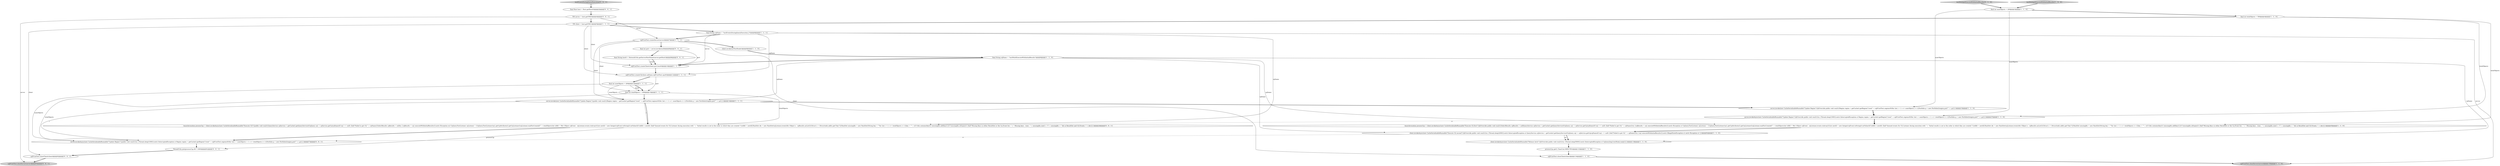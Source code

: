 digraph {
28 [style = filled, label = "AsyncInvocation processCqs = client.invokeAsync(new CacheSerializableRunnable(\"Execute CQ\"){public void run2(){QueryService cqService = getCache().getQueryService()CqQuery cq1 = cqService.getCq(cqName)if (cq1 == null) {fail(\"Failed to get CQ \" + cqName)}SelectResults cqResults = nulltry {cqResults = cq1.executeWithInitialResults()}catch (Exception ex) CqQueryTestListener cqListener = (CqQueryTestListener)cq1.getCqAttributes().getCqListener()cqListener.waitForCreated(\"\" + totalObjects)int oldId = 0for (Object cqEvent : cqListener.events.toArray()){int newId = new Integer(cqEvent.toString()).intValue()if (oldId > newId) {fail(\"Queued events for CQ Listener during execution with \" + \"Initial results is not in the order in which they are created.\")}oldId = newId}HashSet ids = new HashSet(cqListener.events)for (Object o : cqResults.asList()){Struct s = (Struct)oids.add(s.get(\"key\"))}HashSet missingIds = new HashSet()String key = \"\"for (int i = 1 i <= totalObjects i++){key = \"\" + iif (!(ids.contains(key))) {missingIds.add(key)}}if (!missingIds.isEmpty()) {fail(\"Missing Keys in either ResultSet or the Cq Event list. \" + \" Missing keys : (size : \" + missingIds.size() + \"(\" + missingIds + \" Ids in ResultSet and CQ Events :\" + ids)}}})@@@26@@@['0', '0', '1']", fillcolor = white, shape = ellipse image = "AAA0AAABBB3BBB"];
24 [style = filled, label = "testEventsDuringQueryExecution['0', '0', '1']", fillcolor = lightgray, shape = diamond image = "AAA0AAABBB3BBB"];
11 [style = filled, label = "final int numObjects = 200@@@3@@@['1', '1', '0']", fillcolor = white, shape = ellipse image = "AAA0AAABBB1BBB"];
0 [style = filled, label = "server.invoke(new CacheSerializableRunnable(\"Update Region\"){@Override public void run2(){Region region = getCache().getRegion(\"/root/\" + cqDUnitTest.regions(0()for (int i = 1 i <= numObjects i++){Portfolio p = new Portfolio(i)region.put(\"\" + i,p)}}})@@@15@@@['1', '1', '0']", fillcolor = white, shape = ellipse image = "AAA0AAABBB1BBB"];
6 [style = filled, label = "client.invoke(setTestHook())@@@8@@@['1', '1', '0']", fillcolor = white, shape = ellipse image = "AAA0AAABBB1BBB"];
13 [style = filled, label = "VM client = host.getVM(1)@@@5@@@['1', '1', '1']", fillcolor = white, shape = ellipse image = "AAA0AAABBB1BBB"];
26 [style = filled, label = "ThreadUtils.join(processCqs,60 * 1000)@@@91@@@['0', '0', '1']", fillcolor = white, shape = ellipse image = "AAA0AAABBB3BBB"];
12 [style = filled, label = "processCqs.get(1,TimeUnit.MINUTES)@@@133@@@['1', '1', '0']", fillcolor = white, shape = ellipse image = "AAA0AAABBB1BBB"];
27 [style = filled, label = "VM server = host.getVM(0)@@@4@@@['0', '0', '1']", fillcolor = white, shape = ellipse image = "AAA0AAABBB3BBB"];
30 [style = filled, label = "final String host0 = NetworkUtils.getServerHostName(server.getHost())@@@9@@@['0', '0', '1']", fillcolor = white, shape = ellipse image = "AAA0AAABBB3BBB"];
19 [style = filled, label = "server.invoke(new CacheSerializableRunnable(\"Update Region\"){public void run2(){Region region = getCache().getRegion(\"/root/\" + cqDUnitTest.regions(0()for (int i = 1 i <= numObjects i++){Portfolio p = new Portfolio(i)region.put(\"\" + i,p)}}})@@@14@@@['1', '1', '1']", fillcolor = white, shape = ellipse image = "AAA0AAABBB1BBB"];
5 [style = filled, label = "cqDUnitTest.createServer(server)@@@7@@@['1', '1', '1']", fillcolor = white, shape = ellipse image = "AAA0AAABBB1BBB"];
17 [style = filled, label = "final int totalObjects = 500@@@13@@@['1', '1', '1']", fillcolor = white, shape = ellipse image = "AAA0AAABBB1BBB"];
18 [style = filled, label = "final String cqName = \"testEventsDuringQueryExecution_0\"@@@6@@@['1', '1', '1']", fillcolor = white, shape = ellipse image = "AAA0AAABBB1BBB"];
2 [style = filled, label = "testMultipleExecuteWithInitialResults['1', '0', '0']", fillcolor = lightgray, shape = diamond image = "AAA0AAABBB1BBB"];
31 [style = filled, label = "cqDUnitTest.closeServer(server)@@@93@@@['0', '0', '1']", fillcolor = lightgray, shape = ellipse image = "AAA0AAABBB3BBB"];
14 [style = filled, label = "cqDUnitTest.createClient(client,port,host0)@@@10@@@['1', '1', '1']", fillcolor = white, shape = ellipse image = "AAA0AAABBB1BBB"];
20 [style = filled, label = "client.invokeAsync(new CacheSerializableRunnable(\"Release latch\"){@Override public void run2(){try {Thread.sleep(5000)}catch (InterruptedException e) CqQueryImpl.testHook.ready()}})@@@118@@@['1', '1', '0']", fillcolor = white, shape = ellipse image = "AAA0AAABBB1BBB"];
1 [style = filled, label = "cqDUnitTest.closeClient(client)@@@134@@@['1', '1', '0']", fillcolor = white, shape = ellipse image = "AAA0AAABBB1BBB"];
4 [style = filled, label = "cqDUnitTest.createCQ(client,cqName,cqDUnitTest.cqs(0()@@@11@@@['1', '1', '1']", fillcolor = white, shape = ellipse image = "AAA0AAABBB1BBB"];
23 [style = filled, label = "final int port = server.invoke(null)@@@8@@@['0', '0', '1']", fillcolor = white, shape = ellipse image = "AAA0AAABBB3BBB"];
8 [style = filled, label = "server.invokeAsync(new CacheSerializableRunnable(\"Update Region\"){@Override public void run2(){try {Thread.sleep(1000)}catch (InterruptedException e) Region region = getCache().getRegion(\"/root/\" + cqDUnitTest.regions(0()for (int i = numObjects + 1 i <= totalObjects i++){Portfolio p = new Portfolio(i)region.put(\"\" + i,p)}}})@@@27@@@['1', '1', '0']", fillcolor = white, shape = ellipse image = "AAA0AAABBB1BBB"];
15 [style = filled, label = "client.invokeAsync(new CacheSerializableRunnable(\"Execute CQ second\"){@Override public void run2(){try {Thread.sleep(2000)}catch (InterruptedException e) QueryService cqService = getCache().getQueryService()CqQuery cq1 = cqService.getCq(cqName)if (cq1 == null) {fail(\"Failed to get CQ \" + cqName)}try {cq1.executeWithInitialResults()}catch (IllegalStateException e) catch (Exception e) }})@@@92@@@['1', '1', '0']", fillcolor = white, shape = ellipse image = "AAA0AAABBB1BBB"];
22 [style = filled, label = "cqDUnitTest.closeClient(client)@@@92@@@['0', '0', '1']", fillcolor = white, shape = ellipse image = "AAA0AAABBB3BBB"];
29 [style = filled, label = "final Host host = Host.getHost(0)@@@3@@@['0', '0', '1']", fillcolor = white, shape = ellipse image = "AAA0AAABBB3BBB"];
21 [style = filled, label = "testMultipleExecuteWithInitialResults['0', '1', '0']", fillcolor = lightgray, shape = diamond image = "AAA0AAABBB2BBB"];
10 [style = filled, label = "AsyncInvocation processCqs = client.invokeAsync(new CacheSerializableRunnable(\"Execute CQ first\"){@Override public void run2(){SelectResults cqResults = nullQueryService cqService = getCache().getQueryService()CqQuery cq1 = cqService.getCq(cqName)if (cq1 == null) {fail(\"Failed to get CQ \" + cqName)}try {cqResults = cq1.executeWithInitialResults()}catch (Exception e) CqQueryTestListener cqListener = (CqQueryTestListener)cq1.getCqAttributes().getCqListener()cqListener.waitForCreated(\"\" + totalObjects)int oldId = 0for (Object cqEvent : cqListener.events.toArray()){int newId = new Integer(cqEvent.toString()).intValue()if (oldId > newId) {fail(\"Queued events for CQ Listener during execution with \" + \"Initial results is not in the order in which they are created.\")}oldId = newId}HashSet ids = new HashSet(cqListener.events)for (Object o : cqResults.asList()){Struct s = (Struct)oids.add(s.get(\"key\"))}HashSet missingIds = new HashSet()String key = \"\"for (int i = 1 i <= totalObjects i++){key = \"\" + iif (!(ids.contains(key))) {missingIds.add(key)}}if (!missingIds.isEmpty()) {fail(\"Missing Keys in either ResultSet or the Cq Event list. \" + \" Missing keys : (size : \" + missingIds.size() + \"(\" + missingIds + \" Ids in ResultSet and CQ Events :\" + ids)}}})@@@45@@@['1', '1', '0']", fillcolor = white, shape = ellipse image = "AAA0AAABBB1BBB"];
3 [style = filled, label = "final int totalObjects = 500@@@4@@@['1', '1', '0']", fillcolor = white, shape = ellipse image = "AAA0AAABBB1BBB"];
25 [style = filled, label = "server.invokeAsync(new CacheSerializableRunnable(\"Update Region\"){public void run2(){try {Thread.sleep(1000)}catch (InterruptedException e) Region region = getCache().getRegion(\"/root/\" + cqDUnitTest.regions(0()for (int i = numObjects + 1 i <= totalObjects i++){Portfolio p = new Portfolio(i)region.put(\"\" + i,p)}}})@@@73@@@['0', '0', '1']", fillcolor = white, shape = ellipse image = "AAA0AAABBB3BBB"];
9 [style = filled, label = "final String cqName = \"testMultiExecuteWithInitialResults\"@@@9@@@['1', '1', '0']", fillcolor = white, shape = ellipse image = "AAA0AAABBB1BBB"];
7 [style = filled, label = "final int numObjects = 200@@@12@@@['1', '1', '1']", fillcolor = white, shape = ellipse image = "AAA0AAABBB1BBB"];
16 [style = filled, label = "cqDUnitTest.closeServer(server)@@@135@@@['1', '1', '0']", fillcolor = lightgray, shape = ellipse image = "AAA0AAABBB1BBB"];
23->30 [style = bold, label=""];
3->8 [style = solid, label="totalObjects"];
21->11 [style = bold, label=""];
11->3 [style = bold, label=""];
26->22 [style = bold, label=""];
9->19 [style = solid, label="cqName"];
8->28 [style = dashed, label="0"];
29->27 [style = bold, label=""];
17->28 [style = solid, label="totalObjects"];
3->10 [style = solid, label="totalObjects"];
4->7 [style = bold, label=""];
13->14 [style = solid, label="client"];
13->4 [style = solid, label="client"];
19->28 [style = bold, label=""];
5->17 [style = solid, label="client"];
27->13 [style = bold, label=""];
2->11 [style = bold, label=""];
18->28 [style = solid, label="cqName"];
17->19 [style = bold, label=""];
15->25 [style = dashed, label="0"];
25->26 [style = bold, label=""];
18->5 [style = bold, label=""];
18->16 [style = solid, label="server"];
13->22 [style = solid, label="client"];
18->4 [style = solid, label="cqName"];
12->1 [style = bold, label=""];
19->28 [style = solid, label="i"];
11->0 [style = solid, label="numObjects"];
17->25 [style = solid, label="totalObjects"];
19->0 [style = bold, label=""];
0->8 [style = bold, label=""];
22->31 [style = bold, label=""];
27->31 [style = solid, label="server"];
3->13 [style = bold, label=""];
13->18 [style = bold, label=""];
0->8 [style = solid, label="i"];
9->15 [style = solid, label="cqName"];
23->14 [style = solid, label="port"];
6->9 [style = bold, label=""];
11->8 [style = solid, label="numObjects"];
19->25 [style = solid, label="i"];
30->14 [style = solid, label="host0"];
4->17 [style = solid, label="port"];
5->23 [style = bold, label=""];
8->10 [style = solid, label="i"];
7->19 [style = solid, label="numObjects"];
9->20 [style = solid, label="cqName"];
9->14 [style = bold, label=""];
7->17 [style = solid, label="host0"];
15->20 [style = bold, label=""];
27->5 [style = solid, label="server"];
7->17 [style = bold, label=""];
5->1 [style = solid, label="client"];
9->10 [style = solid, label="cqName"];
15->20 [style = solid, label="err"];
7->25 [style = solid, label="numObjects"];
10->15 [style = bold, label=""];
18->14 [style = solid, label="server"];
5->19 [style = solid, label="client"];
28->26 [style = solid, label="processCqs"];
14->4 [style = bold, label=""];
1->16 [style = bold, label=""];
30->14 [style = bold, label=""];
24->29 [style = bold, label=""];
20->12 [style = bold, label=""];
8->10 [style = bold, label=""];
28->25 [style = bold, label=""];
5->6 [style = bold, label=""];
}
